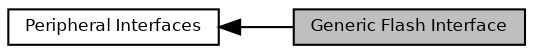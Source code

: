 digraph "Generic Flash Interface"
{
  bgcolor="transparent";
  edge [fontname="Helvetica",fontsize="8",labelfontname="Helvetica",labelfontsize="8"];
  node [fontname="Helvetica",fontsize="8",shape=record];
  rankdir=LR;
  Node0 [label="Generic Flash Interface",height=0.2,width=0.4,color="black", fillcolor="grey75", style="filled", fontcolor="black"];
  Node1 [label="Peripheral Interfaces",height=0.2,width=0.4,color="black",URL="$group___h_a_l___a_b_s_t_r_a_c_t___p_e_r_i_p_h_e_r_a_l_s.html",tooltip="HAL Abstract Peripheral Interfaces. "];
  Node1->Node0 [shape=plaintext, dir="back", style="solid"];
}

